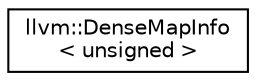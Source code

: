 digraph "Graphical Class Hierarchy"
{
  edge [fontname="Helvetica",fontsize="10",labelfontname="Helvetica",labelfontsize="10"];
  node [fontname="Helvetica",fontsize="10",shape=record];
  rankdir="LR";
  Node1 [label="llvm::DenseMapInfo\l\< unsigned \>",height=0.2,width=0.4,color="black", fillcolor="white", style="filled",URL="$structllvm_1_1DenseMapInfo_3_01unsigned_01_4.html"];
}
